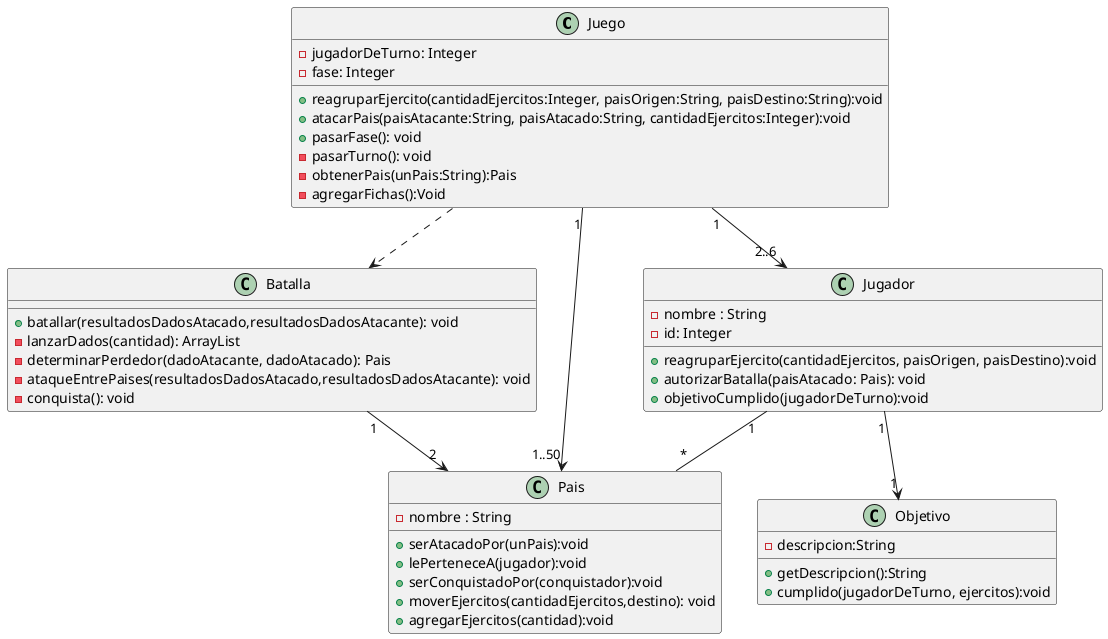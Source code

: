 @startuml diagramaDeClase

class Juego{
    -jugadorDeTurno: Integer
    -fase: Integer

    +reagruparEjercito(cantidadEjercitos:Integer, paisOrigen:String, paisDestino:String):void
    +atacarPais(paisAtacante:String, paisAtacado:String, cantidadEjercitos:Integer):void
    +pasarFase(): void
    -pasarTurno(): void
    -obtenerPais(unPais:String):Pais
    -agregarFichas():Void
}

class Batalla{

    +batallar(resultadosDadosAtacado,resultadosDadosAtacante): void
    -lanzarDados(cantidad): ArrayList
    -determinarPerdedor(dadoAtacante, dadoAtacado): Pais
    -ataqueEntrePaises(resultadosDadosAtacado,resultadosDadosAtacante): void
    -conquista(): void
}

class Pais{
    -nombre : String

    +serAtacadoPor(unPais):void
    +lePerteneceA(jugador):void
    +serConquistadoPor(conquistador):void
    +moverEjercitos(cantidadEjercitos,destino): void
    +agregarEjercitos(cantidad):void
}

class Objetivo{
    -descripcion:String

    +getDescripcion():String
    +cumplido(jugadorDeTurno, ejercitos):void
}

class Jugador{
    -nombre : String
    -id: Integer

    +reagruparEjercito(cantidadEjercitos, paisOrigen, paisDestino):void
    +autorizarBatalla(paisAtacado: Pais): void
    +objetivoCumplido(jugadorDeTurno):void
}

Juego "1"-down->"2..6" Jugador
Juego "1" -down-> "1..50" Pais
Jugador "1"-down-"*" Pais
Jugador "1"-down->"1" Objetivo
Juego ..> Batalla
Batalla "1"-right->"2" Pais

@enduml